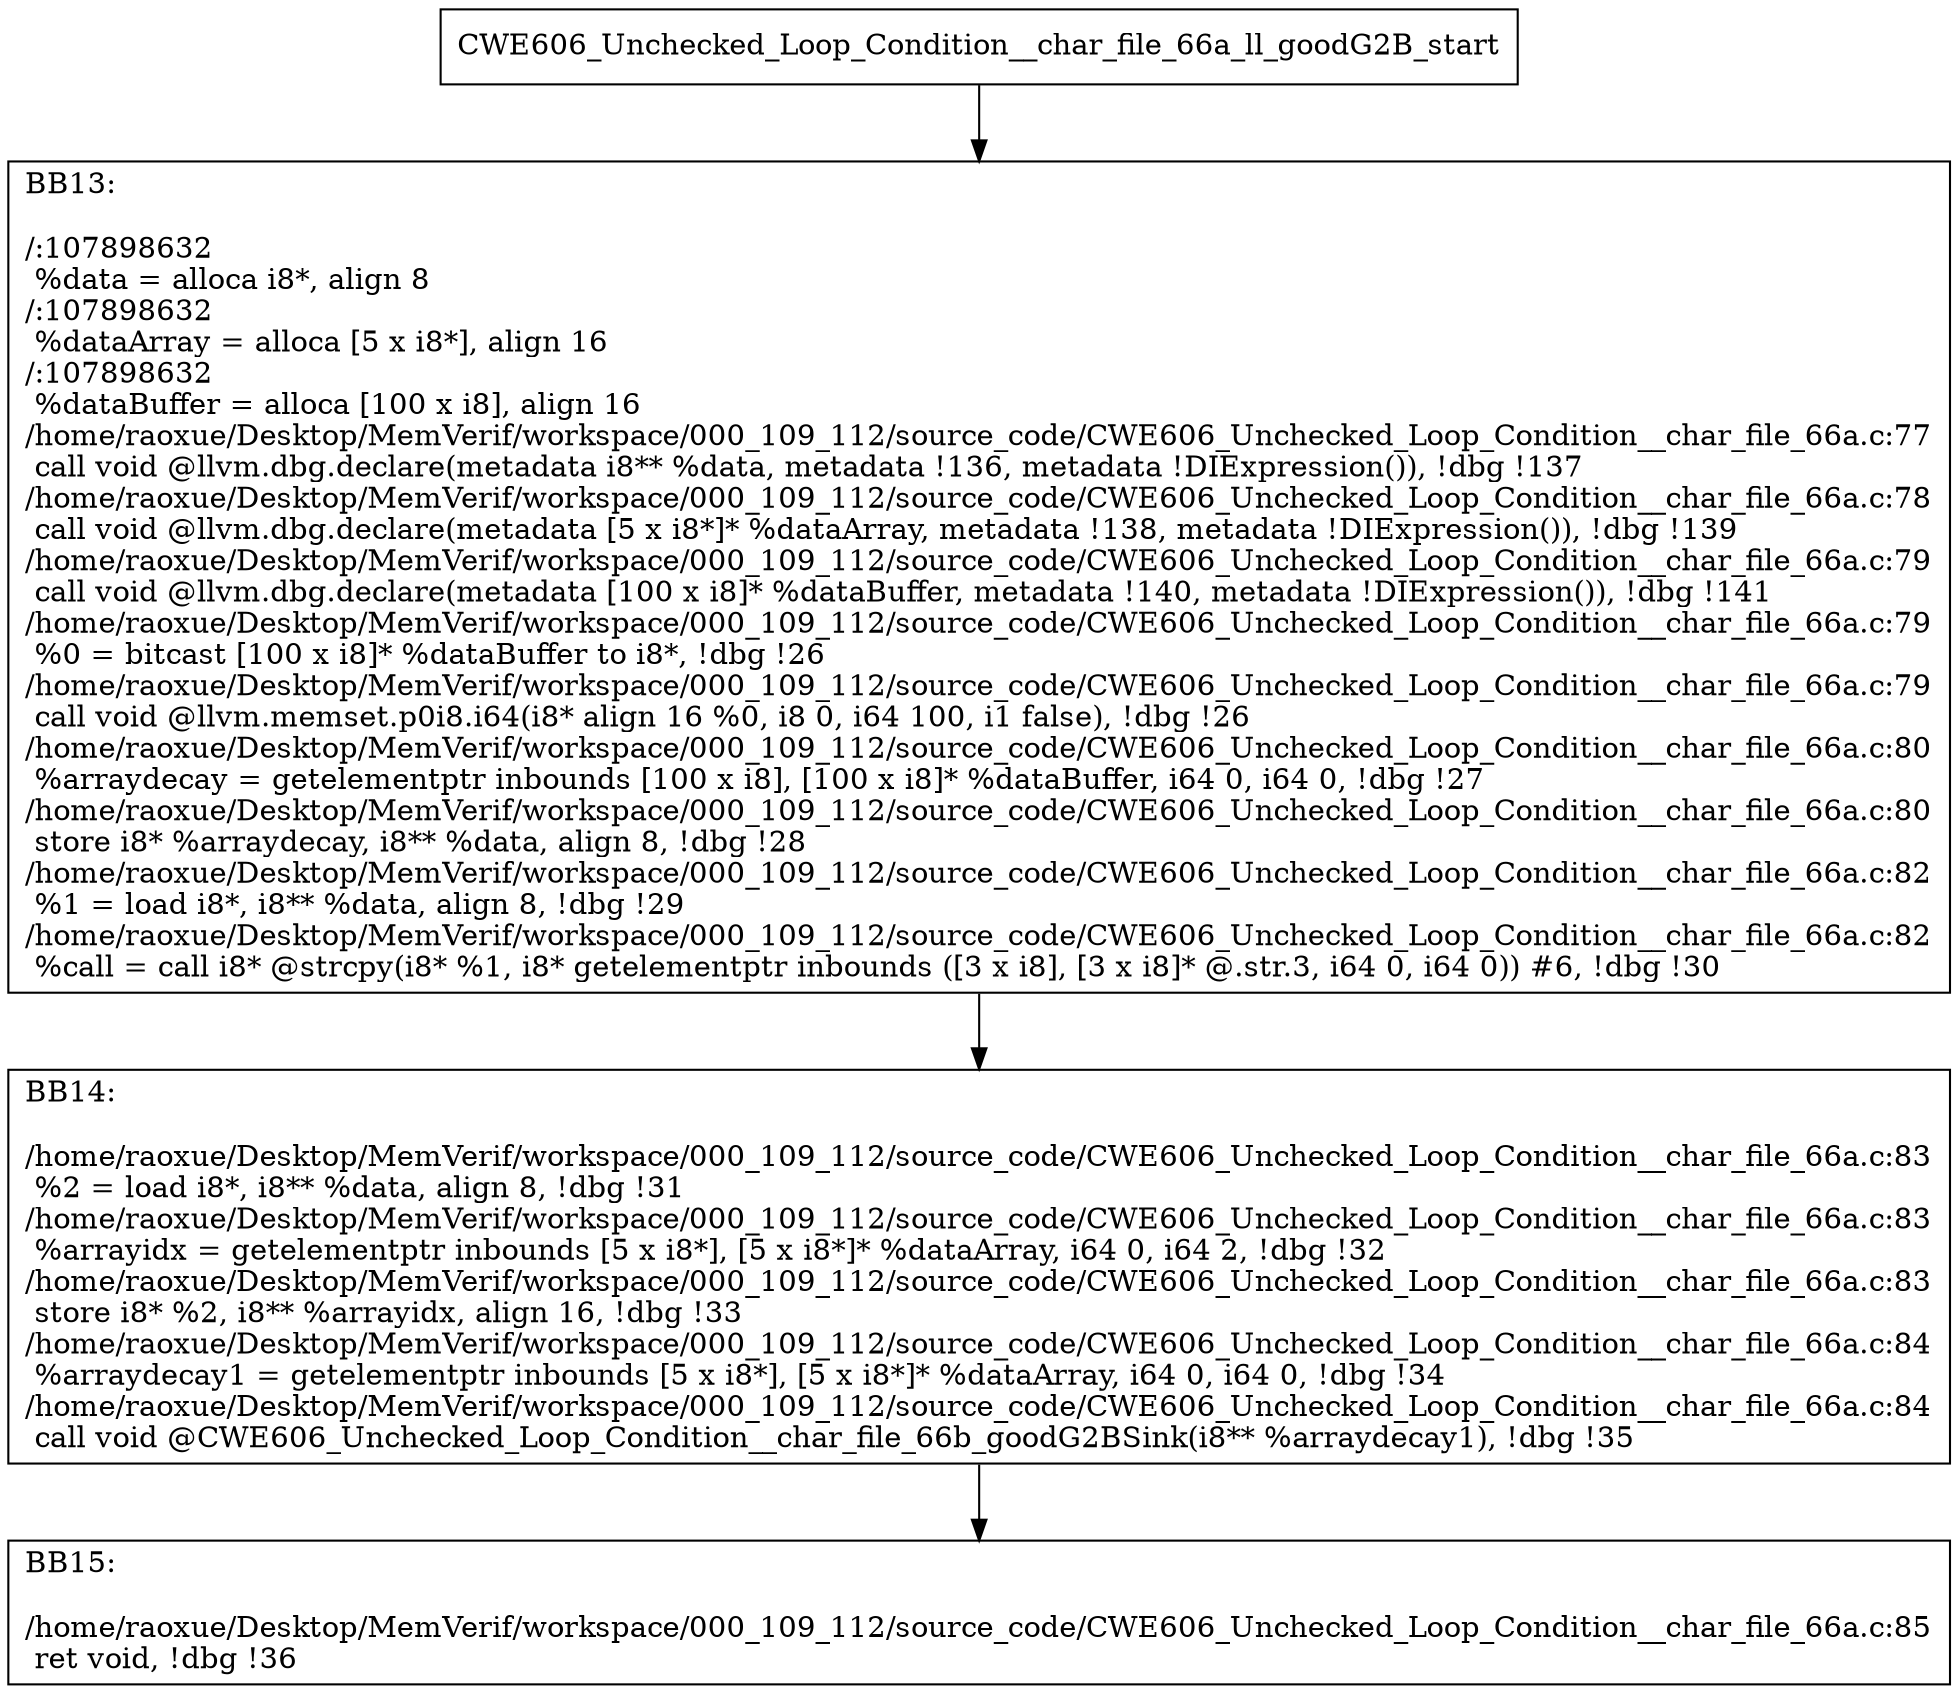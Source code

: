 digraph "CFG for'CWE606_Unchecked_Loop_Condition__char_file_66a_ll_goodG2B' function" {
	BBCWE606_Unchecked_Loop_Condition__char_file_66a_ll_goodG2B_start[shape=record,label="{CWE606_Unchecked_Loop_Condition__char_file_66a_ll_goodG2B_start}"];
	BBCWE606_Unchecked_Loop_Condition__char_file_66a_ll_goodG2B_start-> CWE606_Unchecked_Loop_Condition__char_file_66a_ll_goodG2BBB13;
	CWE606_Unchecked_Loop_Condition__char_file_66a_ll_goodG2BBB13 [shape=record, label="{BB13:\l\l/:107898632\l
  %data = alloca i8*, align 8\l
/:107898632\l
  %dataArray = alloca [5 x i8*], align 16\l
/:107898632\l
  %dataBuffer = alloca [100 x i8], align 16\l
/home/raoxue/Desktop/MemVerif/workspace/000_109_112/source_code/CWE606_Unchecked_Loop_Condition__char_file_66a.c:77\l
  call void @llvm.dbg.declare(metadata i8** %data, metadata !136, metadata !DIExpression()), !dbg !137\l
/home/raoxue/Desktop/MemVerif/workspace/000_109_112/source_code/CWE606_Unchecked_Loop_Condition__char_file_66a.c:78\l
  call void @llvm.dbg.declare(metadata [5 x i8*]* %dataArray, metadata !138, metadata !DIExpression()), !dbg !139\l
/home/raoxue/Desktop/MemVerif/workspace/000_109_112/source_code/CWE606_Unchecked_Loop_Condition__char_file_66a.c:79\l
  call void @llvm.dbg.declare(metadata [100 x i8]* %dataBuffer, metadata !140, metadata !DIExpression()), !dbg !141\l
/home/raoxue/Desktop/MemVerif/workspace/000_109_112/source_code/CWE606_Unchecked_Loop_Condition__char_file_66a.c:79\l
  %0 = bitcast [100 x i8]* %dataBuffer to i8*, !dbg !26\l
/home/raoxue/Desktop/MemVerif/workspace/000_109_112/source_code/CWE606_Unchecked_Loop_Condition__char_file_66a.c:79\l
  call void @llvm.memset.p0i8.i64(i8* align 16 %0, i8 0, i64 100, i1 false), !dbg !26\l
/home/raoxue/Desktop/MemVerif/workspace/000_109_112/source_code/CWE606_Unchecked_Loop_Condition__char_file_66a.c:80\l
  %arraydecay = getelementptr inbounds [100 x i8], [100 x i8]* %dataBuffer, i64 0, i64 0, !dbg !27\l
/home/raoxue/Desktop/MemVerif/workspace/000_109_112/source_code/CWE606_Unchecked_Loop_Condition__char_file_66a.c:80\l
  store i8* %arraydecay, i8** %data, align 8, !dbg !28\l
/home/raoxue/Desktop/MemVerif/workspace/000_109_112/source_code/CWE606_Unchecked_Loop_Condition__char_file_66a.c:82\l
  %1 = load i8*, i8** %data, align 8, !dbg !29\l
/home/raoxue/Desktop/MemVerif/workspace/000_109_112/source_code/CWE606_Unchecked_Loop_Condition__char_file_66a.c:82\l
  %call = call i8* @strcpy(i8* %1, i8* getelementptr inbounds ([3 x i8], [3 x i8]* @.str.3, i64 0, i64 0)) #6, !dbg !30\l
}"];
	CWE606_Unchecked_Loop_Condition__char_file_66a_ll_goodG2BBB13-> CWE606_Unchecked_Loop_Condition__char_file_66a_ll_goodG2BBB14;
	CWE606_Unchecked_Loop_Condition__char_file_66a_ll_goodG2BBB14 [shape=record, label="{BB14:\l\l/home/raoxue/Desktop/MemVerif/workspace/000_109_112/source_code/CWE606_Unchecked_Loop_Condition__char_file_66a.c:83\l
  %2 = load i8*, i8** %data, align 8, !dbg !31\l
/home/raoxue/Desktop/MemVerif/workspace/000_109_112/source_code/CWE606_Unchecked_Loop_Condition__char_file_66a.c:83\l
  %arrayidx = getelementptr inbounds [5 x i8*], [5 x i8*]* %dataArray, i64 0, i64 2, !dbg !32\l
/home/raoxue/Desktop/MemVerif/workspace/000_109_112/source_code/CWE606_Unchecked_Loop_Condition__char_file_66a.c:83\l
  store i8* %2, i8** %arrayidx, align 16, !dbg !33\l
/home/raoxue/Desktop/MemVerif/workspace/000_109_112/source_code/CWE606_Unchecked_Loop_Condition__char_file_66a.c:84\l
  %arraydecay1 = getelementptr inbounds [5 x i8*], [5 x i8*]* %dataArray, i64 0, i64 0, !dbg !34\l
/home/raoxue/Desktop/MemVerif/workspace/000_109_112/source_code/CWE606_Unchecked_Loop_Condition__char_file_66a.c:84\l
  call void @CWE606_Unchecked_Loop_Condition__char_file_66b_goodG2BSink(i8** %arraydecay1), !dbg !35\l
}"];
	CWE606_Unchecked_Loop_Condition__char_file_66a_ll_goodG2BBB14-> CWE606_Unchecked_Loop_Condition__char_file_66a_ll_goodG2BBB15;
	CWE606_Unchecked_Loop_Condition__char_file_66a_ll_goodG2BBB15 [shape=record, label="{BB15:\l\l/home/raoxue/Desktop/MemVerif/workspace/000_109_112/source_code/CWE606_Unchecked_Loop_Condition__char_file_66a.c:85\l
  ret void, !dbg !36\l
}"];
}
